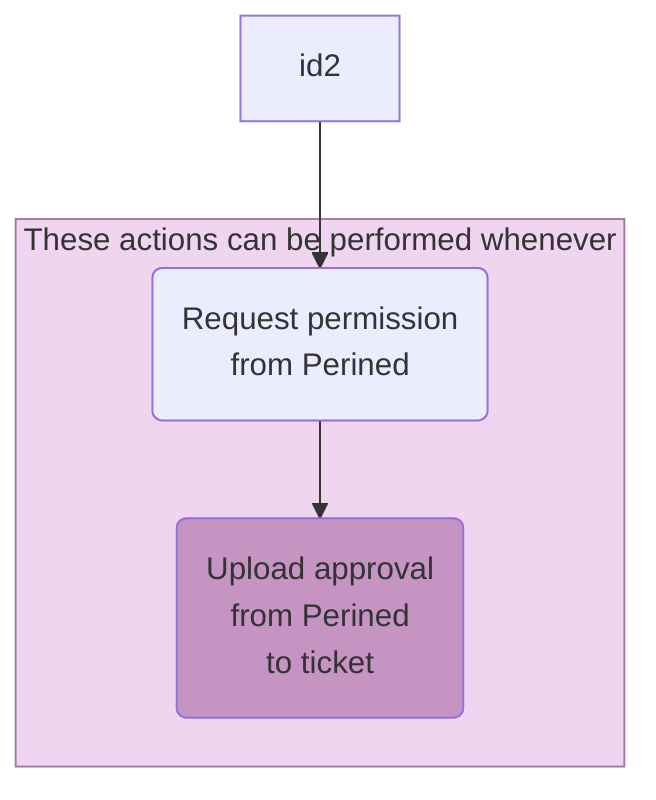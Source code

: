 flowchart TD
subgraph external [These actions can be performed whenever]
    idD1(Request permission
    from Perined) --> idD2(Upload approval
    from Perined
    to ticket)
end

id2 --> idD1

style idD2 fill:#c594c3
style external fill:#efd5ef, stroke:#a57ca5
click idD2 "https://elan-dcc.github.io/researchers/perined" "Perined" _blank
click idD2 "https://elanresearch.nl" "ELAN research" _blank